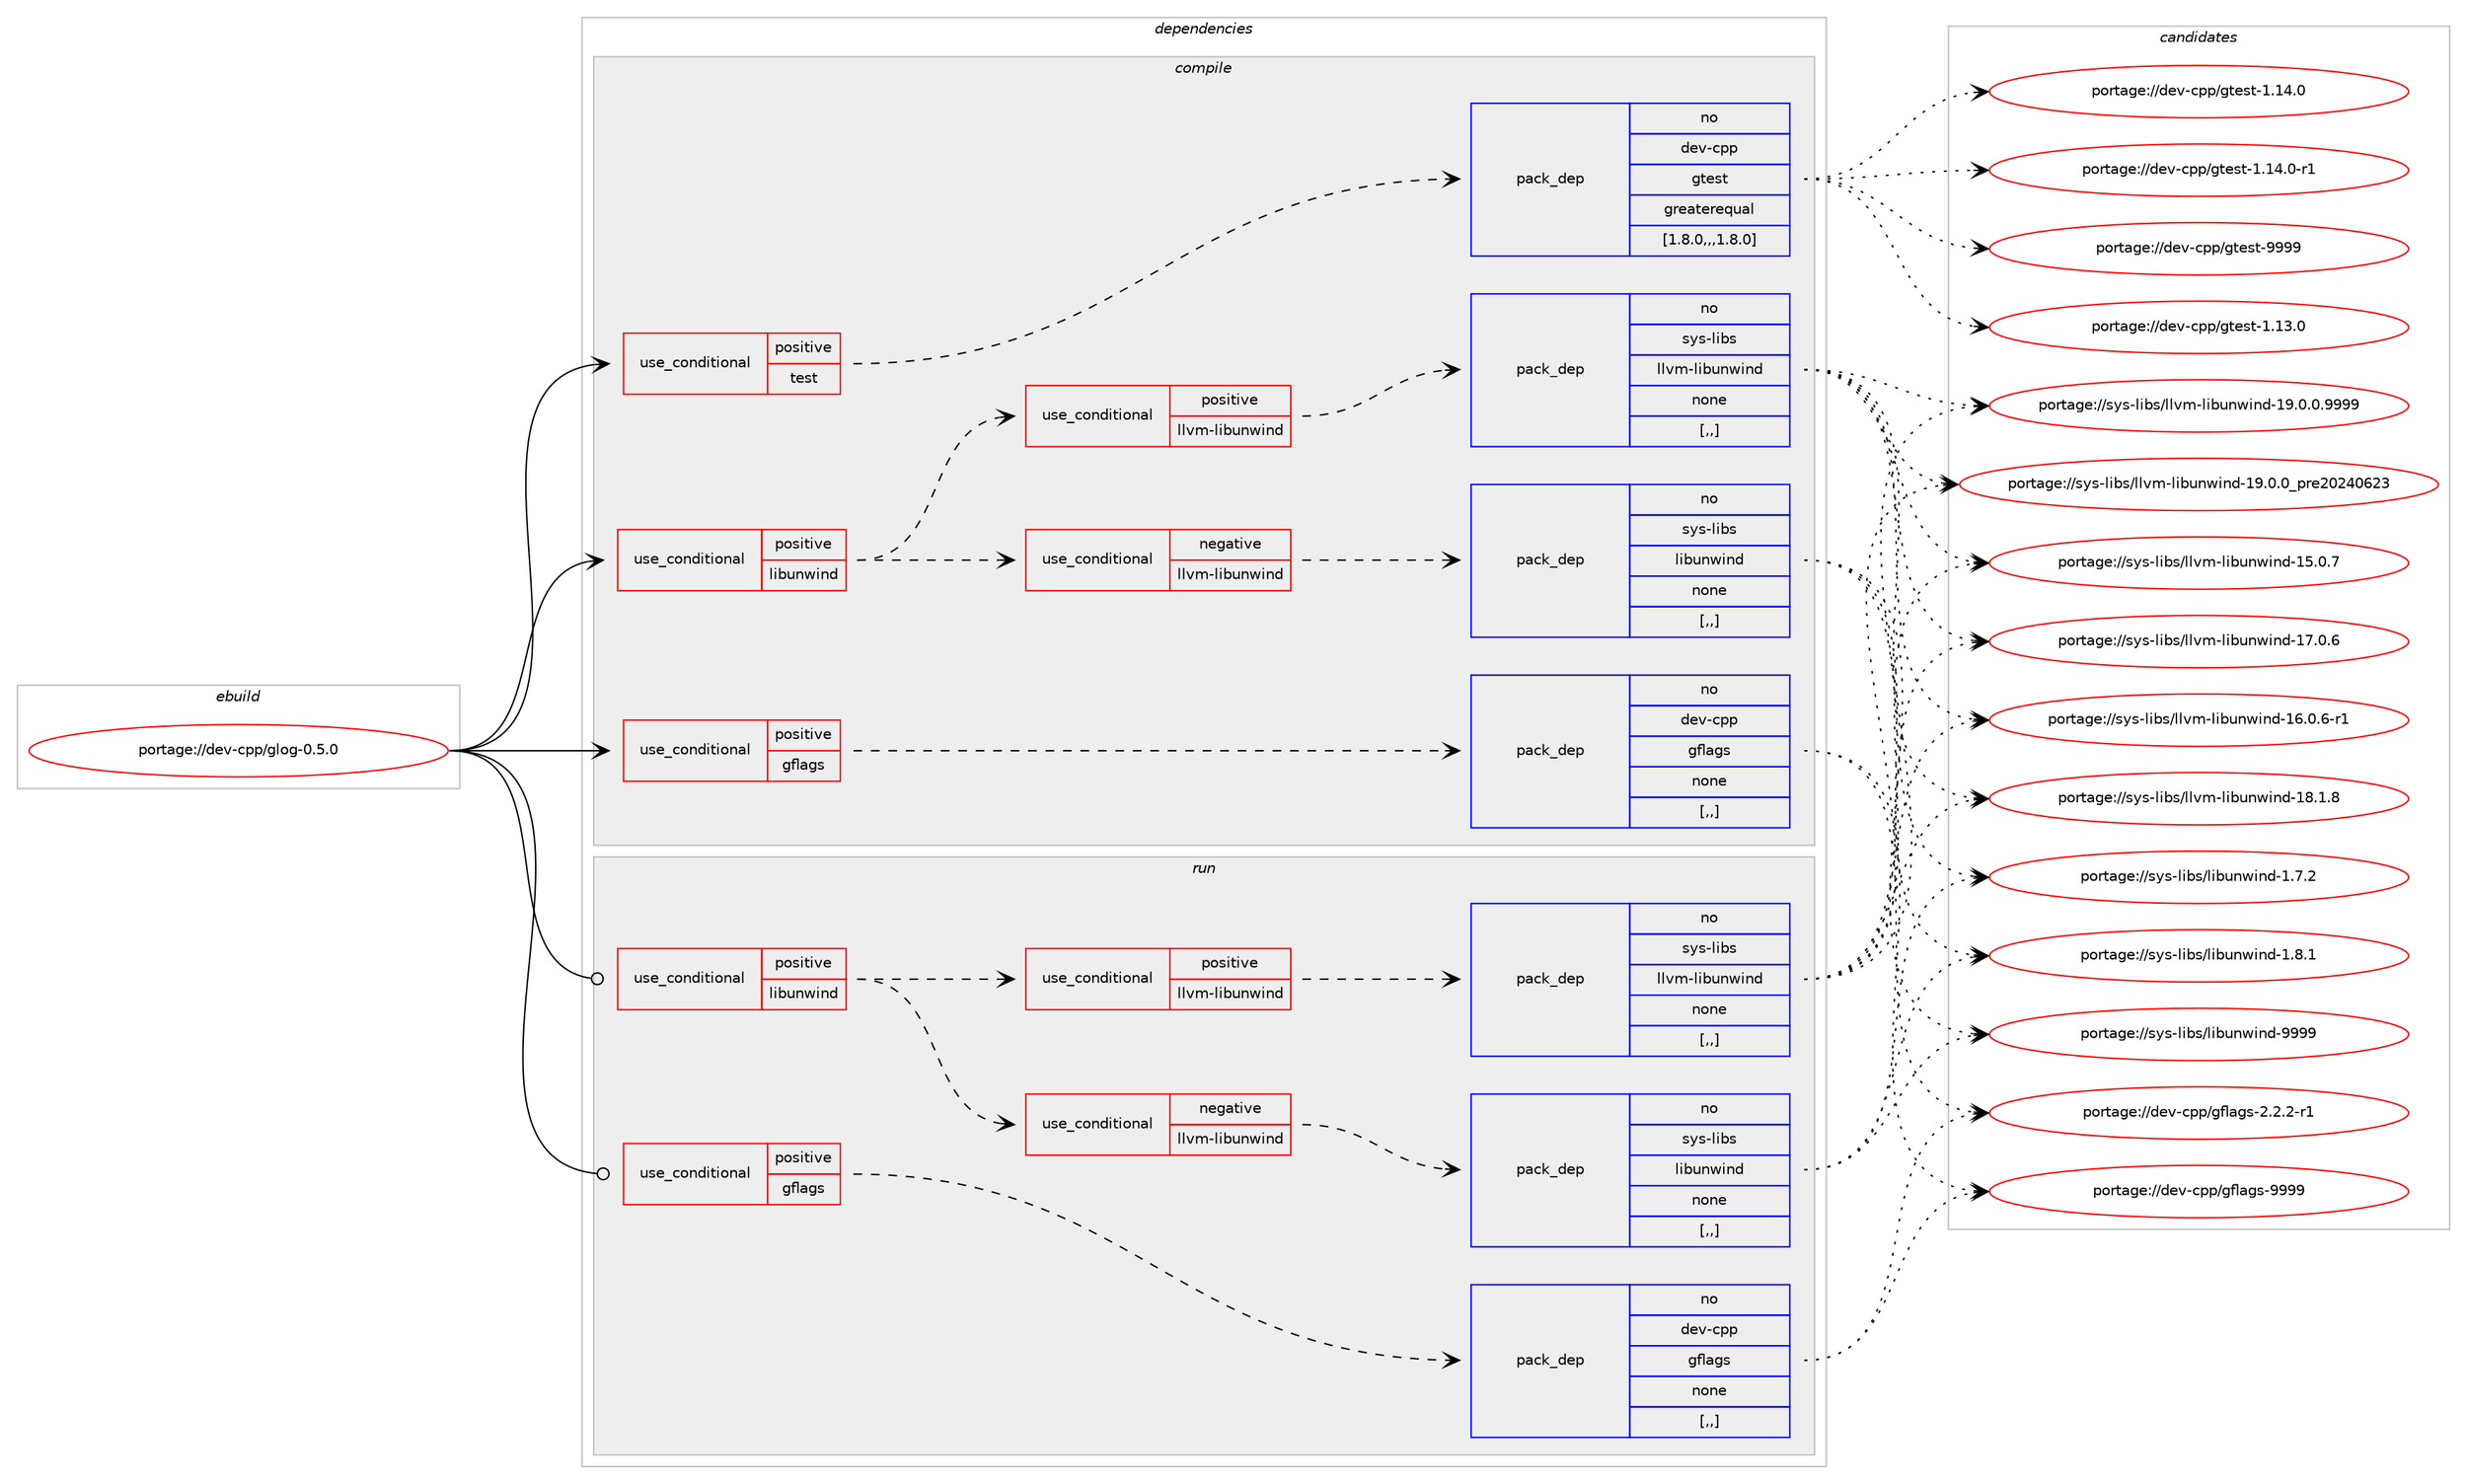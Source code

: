 digraph prolog {

# *************
# Graph options
# *************

newrank=true;
concentrate=true;
compound=true;
graph [rankdir=LR,fontname=Helvetica,fontsize=10,ranksep=1.5];#, ranksep=2.5, nodesep=0.2];
edge  [arrowhead=vee];
node  [fontname=Helvetica,fontsize=10];

# **********
# The ebuild
# **********

subgraph cluster_leftcol {
color=gray;
rank=same;
label=<<i>ebuild</i>>;
id [label="portage://dev-cpp/glog-0.5.0", color=red, width=4, href="../dev-cpp/glog-0.5.0.svg"];
}

# ****************
# The dependencies
# ****************

subgraph cluster_midcol {
color=gray;
label=<<i>dependencies</i>>;
subgraph cluster_compile {
fillcolor="#eeeeee";
style=filled;
label=<<i>compile</i>>;
subgraph cond16461 {
dependency63640 [label=<<TABLE BORDER="0" CELLBORDER="1" CELLSPACING="0" CELLPADDING="4"><TR><TD ROWSPAN="3" CELLPADDING="10">use_conditional</TD></TR><TR><TD>positive</TD></TR><TR><TD>gflags</TD></TR></TABLE>>, shape=none, color=red];
subgraph pack46287 {
dependency63641 [label=<<TABLE BORDER="0" CELLBORDER="1" CELLSPACING="0" CELLPADDING="4" WIDTH="220"><TR><TD ROWSPAN="6" CELLPADDING="30">pack_dep</TD></TR><TR><TD WIDTH="110">no</TD></TR><TR><TD>dev-cpp</TD></TR><TR><TD>gflags</TD></TR><TR><TD>none</TD></TR><TR><TD>[,,]</TD></TR></TABLE>>, shape=none, color=blue];
}
dependency63640:e -> dependency63641:w [weight=20,style="dashed",arrowhead="vee"];
}
id:e -> dependency63640:w [weight=20,style="solid",arrowhead="vee"];
subgraph cond16462 {
dependency63642 [label=<<TABLE BORDER="0" CELLBORDER="1" CELLSPACING="0" CELLPADDING="4"><TR><TD ROWSPAN="3" CELLPADDING="10">use_conditional</TD></TR><TR><TD>positive</TD></TR><TR><TD>libunwind</TD></TR></TABLE>>, shape=none, color=red];
subgraph cond16463 {
dependency63643 [label=<<TABLE BORDER="0" CELLBORDER="1" CELLSPACING="0" CELLPADDING="4"><TR><TD ROWSPAN="3" CELLPADDING="10">use_conditional</TD></TR><TR><TD>positive</TD></TR><TR><TD>llvm-libunwind</TD></TR></TABLE>>, shape=none, color=red];
subgraph pack46288 {
dependency63644 [label=<<TABLE BORDER="0" CELLBORDER="1" CELLSPACING="0" CELLPADDING="4" WIDTH="220"><TR><TD ROWSPAN="6" CELLPADDING="30">pack_dep</TD></TR><TR><TD WIDTH="110">no</TD></TR><TR><TD>sys-libs</TD></TR><TR><TD>llvm-libunwind</TD></TR><TR><TD>none</TD></TR><TR><TD>[,,]</TD></TR></TABLE>>, shape=none, color=blue];
}
dependency63643:e -> dependency63644:w [weight=20,style="dashed",arrowhead="vee"];
}
dependency63642:e -> dependency63643:w [weight=20,style="dashed",arrowhead="vee"];
subgraph cond16464 {
dependency63645 [label=<<TABLE BORDER="0" CELLBORDER="1" CELLSPACING="0" CELLPADDING="4"><TR><TD ROWSPAN="3" CELLPADDING="10">use_conditional</TD></TR><TR><TD>negative</TD></TR><TR><TD>llvm-libunwind</TD></TR></TABLE>>, shape=none, color=red];
subgraph pack46289 {
dependency63646 [label=<<TABLE BORDER="0" CELLBORDER="1" CELLSPACING="0" CELLPADDING="4" WIDTH="220"><TR><TD ROWSPAN="6" CELLPADDING="30">pack_dep</TD></TR><TR><TD WIDTH="110">no</TD></TR><TR><TD>sys-libs</TD></TR><TR><TD>libunwind</TD></TR><TR><TD>none</TD></TR><TR><TD>[,,]</TD></TR></TABLE>>, shape=none, color=blue];
}
dependency63645:e -> dependency63646:w [weight=20,style="dashed",arrowhead="vee"];
}
dependency63642:e -> dependency63645:w [weight=20,style="dashed",arrowhead="vee"];
}
id:e -> dependency63642:w [weight=20,style="solid",arrowhead="vee"];
subgraph cond16465 {
dependency63647 [label=<<TABLE BORDER="0" CELLBORDER="1" CELLSPACING="0" CELLPADDING="4"><TR><TD ROWSPAN="3" CELLPADDING="10">use_conditional</TD></TR><TR><TD>positive</TD></TR><TR><TD>test</TD></TR></TABLE>>, shape=none, color=red];
subgraph pack46290 {
dependency63648 [label=<<TABLE BORDER="0" CELLBORDER="1" CELLSPACING="0" CELLPADDING="4" WIDTH="220"><TR><TD ROWSPAN="6" CELLPADDING="30">pack_dep</TD></TR><TR><TD WIDTH="110">no</TD></TR><TR><TD>dev-cpp</TD></TR><TR><TD>gtest</TD></TR><TR><TD>greaterequal</TD></TR><TR><TD>[1.8.0,,,1.8.0]</TD></TR></TABLE>>, shape=none, color=blue];
}
dependency63647:e -> dependency63648:w [weight=20,style="dashed",arrowhead="vee"];
}
id:e -> dependency63647:w [weight=20,style="solid",arrowhead="vee"];
}
subgraph cluster_compileandrun {
fillcolor="#eeeeee";
style=filled;
label=<<i>compile and run</i>>;
}
subgraph cluster_run {
fillcolor="#eeeeee";
style=filled;
label=<<i>run</i>>;
subgraph cond16466 {
dependency63649 [label=<<TABLE BORDER="0" CELLBORDER="1" CELLSPACING="0" CELLPADDING="4"><TR><TD ROWSPAN="3" CELLPADDING="10">use_conditional</TD></TR><TR><TD>positive</TD></TR><TR><TD>gflags</TD></TR></TABLE>>, shape=none, color=red];
subgraph pack46291 {
dependency63650 [label=<<TABLE BORDER="0" CELLBORDER="1" CELLSPACING="0" CELLPADDING="4" WIDTH="220"><TR><TD ROWSPAN="6" CELLPADDING="30">pack_dep</TD></TR><TR><TD WIDTH="110">no</TD></TR><TR><TD>dev-cpp</TD></TR><TR><TD>gflags</TD></TR><TR><TD>none</TD></TR><TR><TD>[,,]</TD></TR></TABLE>>, shape=none, color=blue];
}
dependency63649:e -> dependency63650:w [weight=20,style="dashed",arrowhead="vee"];
}
id:e -> dependency63649:w [weight=20,style="solid",arrowhead="odot"];
subgraph cond16467 {
dependency63651 [label=<<TABLE BORDER="0" CELLBORDER="1" CELLSPACING="0" CELLPADDING="4"><TR><TD ROWSPAN="3" CELLPADDING="10">use_conditional</TD></TR><TR><TD>positive</TD></TR><TR><TD>libunwind</TD></TR></TABLE>>, shape=none, color=red];
subgraph cond16468 {
dependency63652 [label=<<TABLE BORDER="0" CELLBORDER="1" CELLSPACING="0" CELLPADDING="4"><TR><TD ROWSPAN="3" CELLPADDING="10">use_conditional</TD></TR><TR><TD>positive</TD></TR><TR><TD>llvm-libunwind</TD></TR></TABLE>>, shape=none, color=red];
subgraph pack46292 {
dependency63653 [label=<<TABLE BORDER="0" CELLBORDER="1" CELLSPACING="0" CELLPADDING="4" WIDTH="220"><TR><TD ROWSPAN="6" CELLPADDING="30">pack_dep</TD></TR><TR><TD WIDTH="110">no</TD></TR><TR><TD>sys-libs</TD></TR><TR><TD>llvm-libunwind</TD></TR><TR><TD>none</TD></TR><TR><TD>[,,]</TD></TR></TABLE>>, shape=none, color=blue];
}
dependency63652:e -> dependency63653:w [weight=20,style="dashed",arrowhead="vee"];
}
dependency63651:e -> dependency63652:w [weight=20,style="dashed",arrowhead="vee"];
subgraph cond16469 {
dependency63654 [label=<<TABLE BORDER="0" CELLBORDER="1" CELLSPACING="0" CELLPADDING="4"><TR><TD ROWSPAN="3" CELLPADDING="10">use_conditional</TD></TR><TR><TD>negative</TD></TR><TR><TD>llvm-libunwind</TD></TR></TABLE>>, shape=none, color=red];
subgraph pack46293 {
dependency63655 [label=<<TABLE BORDER="0" CELLBORDER="1" CELLSPACING="0" CELLPADDING="4" WIDTH="220"><TR><TD ROWSPAN="6" CELLPADDING="30">pack_dep</TD></TR><TR><TD WIDTH="110">no</TD></TR><TR><TD>sys-libs</TD></TR><TR><TD>libunwind</TD></TR><TR><TD>none</TD></TR><TR><TD>[,,]</TD></TR></TABLE>>, shape=none, color=blue];
}
dependency63654:e -> dependency63655:w [weight=20,style="dashed",arrowhead="vee"];
}
dependency63651:e -> dependency63654:w [weight=20,style="dashed",arrowhead="vee"];
}
id:e -> dependency63651:w [weight=20,style="solid",arrowhead="odot"];
}
}

# **************
# The candidates
# **************

subgraph cluster_choices {
rank=same;
color=gray;
label=<<i>candidates</i>>;

subgraph choice46287 {
color=black;
nodesep=1;
choice100101118459911211247103102108971031154550465046504511449 [label="portage://dev-cpp/gflags-2.2.2-r1", color=red, width=4,href="../dev-cpp/gflags-2.2.2-r1.svg"];
choice100101118459911211247103102108971031154557575757 [label="portage://dev-cpp/gflags-9999", color=red, width=4,href="../dev-cpp/gflags-9999.svg"];
dependency63641:e -> choice100101118459911211247103102108971031154550465046504511449:w [style=dotted,weight="100"];
dependency63641:e -> choice100101118459911211247103102108971031154557575757:w [style=dotted,weight="100"];
}
subgraph choice46288 {
color=black;
nodesep=1;
choice115121115451081059811547108108118109451081059811711011910511010045495346484655 [label="portage://sys-libs/llvm-libunwind-15.0.7", color=red, width=4,href="../sys-libs/llvm-libunwind-15.0.7.svg"];
choice1151211154510810598115471081081181094510810598117110119105110100454954464846544511449 [label="portage://sys-libs/llvm-libunwind-16.0.6-r1", color=red, width=4,href="../sys-libs/llvm-libunwind-16.0.6-r1.svg"];
choice115121115451081059811547108108118109451081059811711011910511010045495546484654 [label="portage://sys-libs/llvm-libunwind-17.0.6", color=red, width=4,href="../sys-libs/llvm-libunwind-17.0.6.svg"];
choice115121115451081059811547108108118109451081059811711011910511010045495646494656 [label="portage://sys-libs/llvm-libunwind-18.1.8", color=red, width=4,href="../sys-libs/llvm-libunwind-18.1.8.svg"];
choice1151211154510810598115471081081181094510810598117110119105110100454957464846484657575757 [label="portage://sys-libs/llvm-libunwind-19.0.0.9999", color=red, width=4,href="../sys-libs/llvm-libunwind-19.0.0.9999.svg"];
choice115121115451081059811547108108118109451081059811711011910511010045495746484648951121141015048505248545051 [label="portage://sys-libs/llvm-libunwind-19.0.0_pre20240623", color=red, width=4,href="../sys-libs/llvm-libunwind-19.0.0_pre20240623.svg"];
dependency63644:e -> choice115121115451081059811547108108118109451081059811711011910511010045495346484655:w [style=dotted,weight="100"];
dependency63644:e -> choice1151211154510810598115471081081181094510810598117110119105110100454954464846544511449:w [style=dotted,weight="100"];
dependency63644:e -> choice115121115451081059811547108108118109451081059811711011910511010045495546484654:w [style=dotted,weight="100"];
dependency63644:e -> choice115121115451081059811547108108118109451081059811711011910511010045495646494656:w [style=dotted,weight="100"];
dependency63644:e -> choice1151211154510810598115471081081181094510810598117110119105110100454957464846484657575757:w [style=dotted,weight="100"];
dependency63644:e -> choice115121115451081059811547108108118109451081059811711011910511010045495746484648951121141015048505248545051:w [style=dotted,weight="100"];
}
subgraph choice46289 {
color=black;
nodesep=1;
choice11512111545108105981154710810598117110119105110100454946554650 [label="portage://sys-libs/libunwind-1.7.2", color=red, width=4,href="../sys-libs/libunwind-1.7.2.svg"];
choice11512111545108105981154710810598117110119105110100454946564649 [label="portage://sys-libs/libunwind-1.8.1", color=red, width=4,href="../sys-libs/libunwind-1.8.1.svg"];
choice115121115451081059811547108105981171101191051101004557575757 [label="portage://sys-libs/libunwind-9999", color=red, width=4,href="../sys-libs/libunwind-9999.svg"];
dependency63646:e -> choice11512111545108105981154710810598117110119105110100454946554650:w [style=dotted,weight="100"];
dependency63646:e -> choice11512111545108105981154710810598117110119105110100454946564649:w [style=dotted,weight="100"];
dependency63646:e -> choice115121115451081059811547108105981171101191051101004557575757:w [style=dotted,weight="100"];
}
subgraph choice46290 {
color=black;
nodesep=1;
choice10010111845991121124710311610111511645494649514648 [label="portage://dev-cpp/gtest-1.13.0", color=red, width=4,href="../dev-cpp/gtest-1.13.0.svg"];
choice10010111845991121124710311610111511645494649524648 [label="portage://dev-cpp/gtest-1.14.0", color=red, width=4,href="../dev-cpp/gtest-1.14.0.svg"];
choice100101118459911211247103116101115116454946495246484511449 [label="portage://dev-cpp/gtest-1.14.0-r1", color=red, width=4,href="../dev-cpp/gtest-1.14.0-r1.svg"];
choice1001011184599112112471031161011151164557575757 [label="portage://dev-cpp/gtest-9999", color=red, width=4,href="../dev-cpp/gtest-9999.svg"];
dependency63648:e -> choice10010111845991121124710311610111511645494649514648:w [style=dotted,weight="100"];
dependency63648:e -> choice10010111845991121124710311610111511645494649524648:w [style=dotted,weight="100"];
dependency63648:e -> choice100101118459911211247103116101115116454946495246484511449:w [style=dotted,weight="100"];
dependency63648:e -> choice1001011184599112112471031161011151164557575757:w [style=dotted,weight="100"];
}
subgraph choice46291 {
color=black;
nodesep=1;
choice100101118459911211247103102108971031154550465046504511449 [label="portage://dev-cpp/gflags-2.2.2-r1", color=red, width=4,href="../dev-cpp/gflags-2.2.2-r1.svg"];
choice100101118459911211247103102108971031154557575757 [label="portage://dev-cpp/gflags-9999", color=red, width=4,href="../dev-cpp/gflags-9999.svg"];
dependency63650:e -> choice100101118459911211247103102108971031154550465046504511449:w [style=dotted,weight="100"];
dependency63650:e -> choice100101118459911211247103102108971031154557575757:w [style=dotted,weight="100"];
}
subgraph choice46292 {
color=black;
nodesep=1;
choice115121115451081059811547108108118109451081059811711011910511010045495346484655 [label="portage://sys-libs/llvm-libunwind-15.0.7", color=red, width=4,href="../sys-libs/llvm-libunwind-15.0.7.svg"];
choice1151211154510810598115471081081181094510810598117110119105110100454954464846544511449 [label="portage://sys-libs/llvm-libunwind-16.0.6-r1", color=red, width=4,href="../sys-libs/llvm-libunwind-16.0.6-r1.svg"];
choice115121115451081059811547108108118109451081059811711011910511010045495546484654 [label="portage://sys-libs/llvm-libunwind-17.0.6", color=red, width=4,href="../sys-libs/llvm-libunwind-17.0.6.svg"];
choice115121115451081059811547108108118109451081059811711011910511010045495646494656 [label="portage://sys-libs/llvm-libunwind-18.1.8", color=red, width=4,href="../sys-libs/llvm-libunwind-18.1.8.svg"];
choice1151211154510810598115471081081181094510810598117110119105110100454957464846484657575757 [label="portage://sys-libs/llvm-libunwind-19.0.0.9999", color=red, width=4,href="../sys-libs/llvm-libunwind-19.0.0.9999.svg"];
choice115121115451081059811547108108118109451081059811711011910511010045495746484648951121141015048505248545051 [label="portage://sys-libs/llvm-libunwind-19.0.0_pre20240623", color=red, width=4,href="../sys-libs/llvm-libunwind-19.0.0_pre20240623.svg"];
dependency63653:e -> choice115121115451081059811547108108118109451081059811711011910511010045495346484655:w [style=dotted,weight="100"];
dependency63653:e -> choice1151211154510810598115471081081181094510810598117110119105110100454954464846544511449:w [style=dotted,weight="100"];
dependency63653:e -> choice115121115451081059811547108108118109451081059811711011910511010045495546484654:w [style=dotted,weight="100"];
dependency63653:e -> choice115121115451081059811547108108118109451081059811711011910511010045495646494656:w [style=dotted,weight="100"];
dependency63653:e -> choice1151211154510810598115471081081181094510810598117110119105110100454957464846484657575757:w [style=dotted,weight="100"];
dependency63653:e -> choice115121115451081059811547108108118109451081059811711011910511010045495746484648951121141015048505248545051:w [style=dotted,weight="100"];
}
subgraph choice46293 {
color=black;
nodesep=1;
choice11512111545108105981154710810598117110119105110100454946554650 [label="portage://sys-libs/libunwind-1.7.2", color=red, width=4,href="../sys-libs/libunwind-1.7.2.svg"];
choice11512111545108105981154710810598117110119105110100454946564649 [label="portage://sys-libs/libunwind-1.8.1", color=red, width=4,href="../sys-libs/libunwind-1.8.1.svg"];
choice115121115451081059811547108105981171101191051101004557575757 [label="portage://sys-libs/libunwind-9999", color=red, width=4,href="../sys-libs/libunwind-9999.svg"];
dependency63655:e -> choice11512111545108105981154710810598117110119105110100454946554650:w [style=dotted,weight="100"];
dependency63655:e -> choice11512111545108105981154710810598117110119105110100454946564649:w [style=dotted,weight="100"];
dependency63655:e -> choice115121115451081059811547108105981171101191051101004557575757:w [style=dotted,weight="100"];
}
}

}
